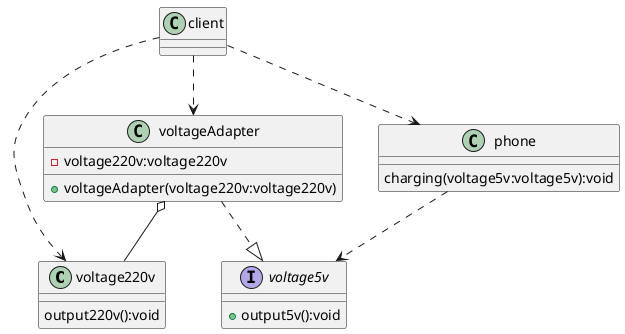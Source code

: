 @startuml
'https://plantuml.com/class-diagram

class voltage220v{
    output220v():void
}

interface voltage5v{
    + output5v():void
}

class voltageAdapter{
    - voltage220v:voltage220v
    + voltageAdapter(voltage220v:voltage220v)
}
voltageAdapter ..|> voltage5v

voltageAdapter o-- voltage220v
class phone{
    charging(voltage5v:voltage5v):void
}


phone ..> voltage5v
class client{}
client ..> voltage220v
client ..>phone
client ..>voltageAdapter
@enduml